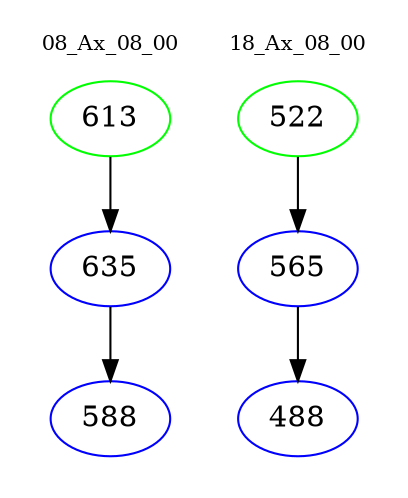 digraph{
subgraph cluster_0 {
color = white
label = "08_Ax_08_00";
fontsize=10;
T0_613 [label="613", color="green"]
T0_613 -> T0_635 [color="black"]
T0_635 [label="635", color="blue"]
T0_635 -> T0_588 [color="black"]
T0_588 [label="588", color="blue"]
}
subgraph cluster_1 {
color = white
label = "18_Ax_08_00";
fontsize=10;
T1_522 [label="522", color="green"]
T1_522 -> T1_565 [color="black"]
T1_565 [label="565", color="blue"]
T1_565 -> T1_488 [color="black"]
T1_488 [label="488", color="blue"]
}
}
